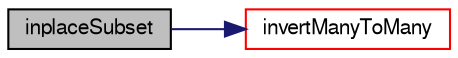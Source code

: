 digraph "inplaceSubset"
{
  bgcolor="transparent";
  edge [fontname="FreeSans",fontsize="10",labelfontname="FreeSans",labelfontsize="10"];
  node [fontname="FreeSans",fontsize="10",shape=record];
  rankdir="LR";
  Node9442 [label="inplaceSubset",height=0.2,width=0.4,color="black", fillcolor="grey75", style="filled", fontcolor="black"];
  Node9442 -> Node9443 [color="midnightblue",fontsize="10",style="solid",fontname="FreeSans"];
  Node9443 [label="invertManyToMany",height=0.2,width=0.4,color="red",URL="$a21124.html#af31016490620bc000b61c89e75cbfd0b",tooltip="Invert many-to-many. "];
}
